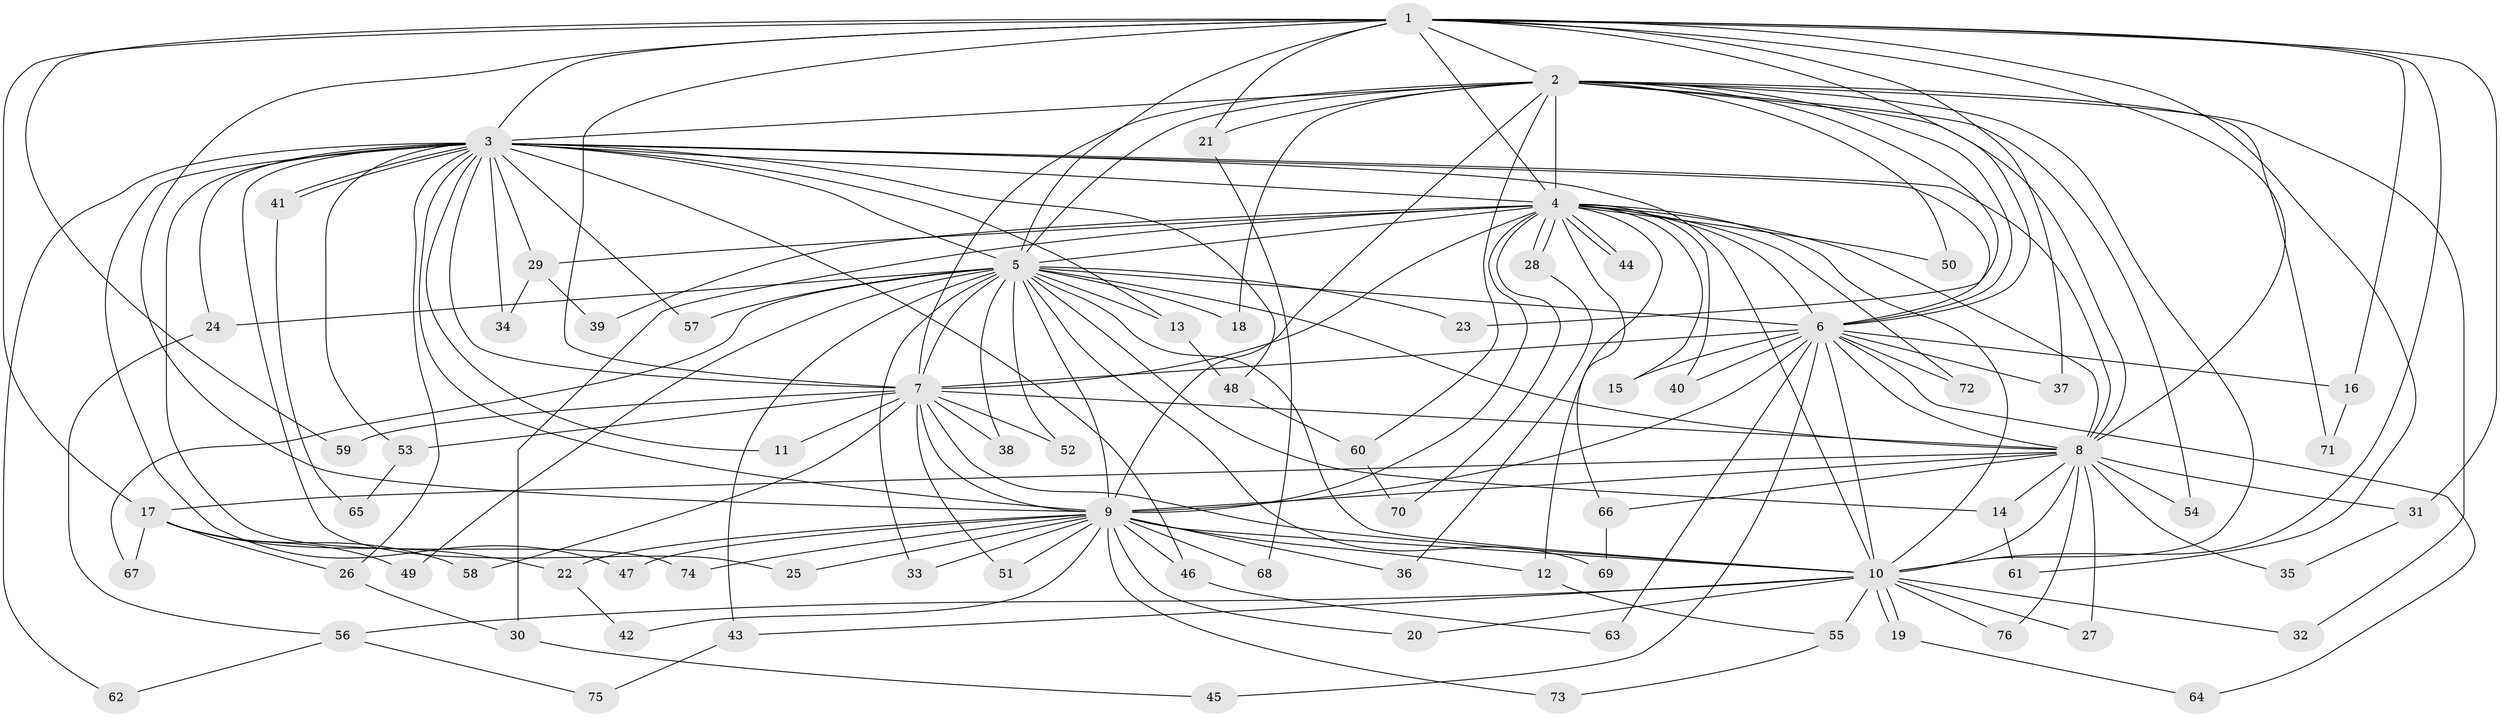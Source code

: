// Generated by graph-tools (version 1.1) at 2025/11/02/27/25 16:11:00]
// undirected, 76 vertices, 177 edges
graph export_dot {
graph [start="1"]
  node [color=gray90,style=filled];
  1;
  2;
  3;
  4;
  5;
  6;
  7;
  8;
  9;
  10;
  11;
  12;
  13;
  14;
  15;
  16;
  17;
  18;
  19;
  20;
  21;
  22;
  23;
  24;
  25;
  26;
  27;
  28;
  29;
  30;
  31;
  32;
  33;
  34;
  35;
  36;
  37;
  38;
  39;
  40;
  41;
  42;
  43;
  44;
  45;
  46;
  47;
  48;
  49;
  50;
  51;
  52;
  53;
  54;
  55;
  56;
  57;
  58;
  59;
  60;
  61;
  62;
  63;
  64;
  65;
  66;
  67;
  68;
  69;
  70;
  71;
  72;
  73;
  74;
  75;
  76;
  1 -- 2;
  1 -- 3;
  1 -- 4;
  1 -- 5;
  1 -- 6;
  1 -- 7;
  1 -- 8;
  1 -- 9;
  1 -- 10;
  1 -- 16;
  1 -- 17;
  1 -- 21;
  1 -- 31;
  1 -- 37;
  1 -- 59;
  1 -- 61;
  2 -- 3;
  2 -- 4;
  2 -- 5;
  2 -- 6;
  2 -- 7;
  2 -- 8;
  2 -- 9;
  2 -- 10;
  2 -- 18;
  2 -- 21;
  2 -- 23;
  2 -- 32;
  2 -- 50;
  2 -- 54;
  2 -- 60;
  2 -- 71;
  3 -- 4;
  3 -- 5;
  3 -- 6;
  3 -- 7;
  3 -- 8;
  3 -- 9;
  3 -- 10;
  3 -- 11;
  3 -- 13;
  3 -- 24;
  3 -- 25;
  3 -- 26;
  3 -- 29;
  3 -- 34;
  3 -- 41;
  3 -- 41;
  3 -- 46;
  3 -- 47;
  3 -- 48;
  3 -- 53;
  3 -- 57;
  3 -- 62;
  3 -- 74;
  4 -- 5;
  4 -- 6;
  4 -- 7;
  4 -- 8;
  4 -- 9;
  4 -- 10;
  4 -- 12;
  4 -- 15;
  4 -- 28;
  4 -- 28;
  4 -- 29;
  4 -- 30;
  4 -- 39;
  4 -- 40;
  4 -- 44;
  4 -- 44;
  4 -- 50;
  4 -- 66;
  4 -- 70;
  4 -- 72;
  5 -- 6;
  5 -- 7;
  5 -- 8;
  5 -- 9;
  5 -- 10;
  5 -- 13;
  5 -- 14;
  5 -- 18;
  5 -- 23;
  5 -- 24;
  5 -- 33;
  5 -- 38;
  5 -- 43;
  5 -- 49;
  5 -- 52;
  5 -- 57;
  5 -- 67;
  5 -- 69;
  6 -- 7;
  6 -- 8;
  6 -- 9;
  6 -- 10;
  6 -- 15;
  6 -- 16;
  6 -- 37;
  6 -- 40;
  6 -- 45;
  6 -- 63;
  6 -- 64;
  6 -- 72;
  7 -- 8;
  7 -- 9;
  7 -- 10;
  7 -- 11;
  7 -- 38;
  7 -- 51;
  7 -- 52;
  7 -- 53;
  7 -- 58;
  7 -- 59;
  8 -- 9;
  8 -- 10;
  8 -- 14;
  8 -- 17;
  8 -- 27;
  8 -- 31;
  8 -- 35;
  8 -- 54;
  8 -- 66;
  8 -- 76;
  9 -- 10;
  9 -- 12;
  9 -- 20;
  9 -- 22;
  9 -- 25;
  9 -- 33;
  9 -- 36;
  9 -- 42;
  9 -- 46;
  9 -- 47;
  9 -- 51;
  9 -- 68;
  9 -- 73;
  9 -- 74;
  10 -- 19;
  10 -- 19;
  10 -- 20;
  10 -- 27;
  10 -- 32;
  10 -- 43;
  10 -- 55;
  10 -- 56;
  10 -- 76;
  12 -- 55;
  13 -- 48;
  14 -- 61;
  16 -- 71;
  17 -- 22;
  17 -- 26;
  17 -- 49;
  17 -- 58;
  17 -- 67;
  19 -- 64;
  21 -- 68;
  22 -- 42;
  24 -- 56;
  26 -- 30;
  28 -- 36;
  29 -- 34;
  29 -- 39;
  30 -- 45;
  31 -- 35;
  41 -- 65;
  43 -- 75;
  46 -- 63;
  48 -- 60;
  53 -- 65;
  55 -- 73;
  56 -- 62;
  56 -- 75;
  60 -- 70;
  66 -- 69;
}
